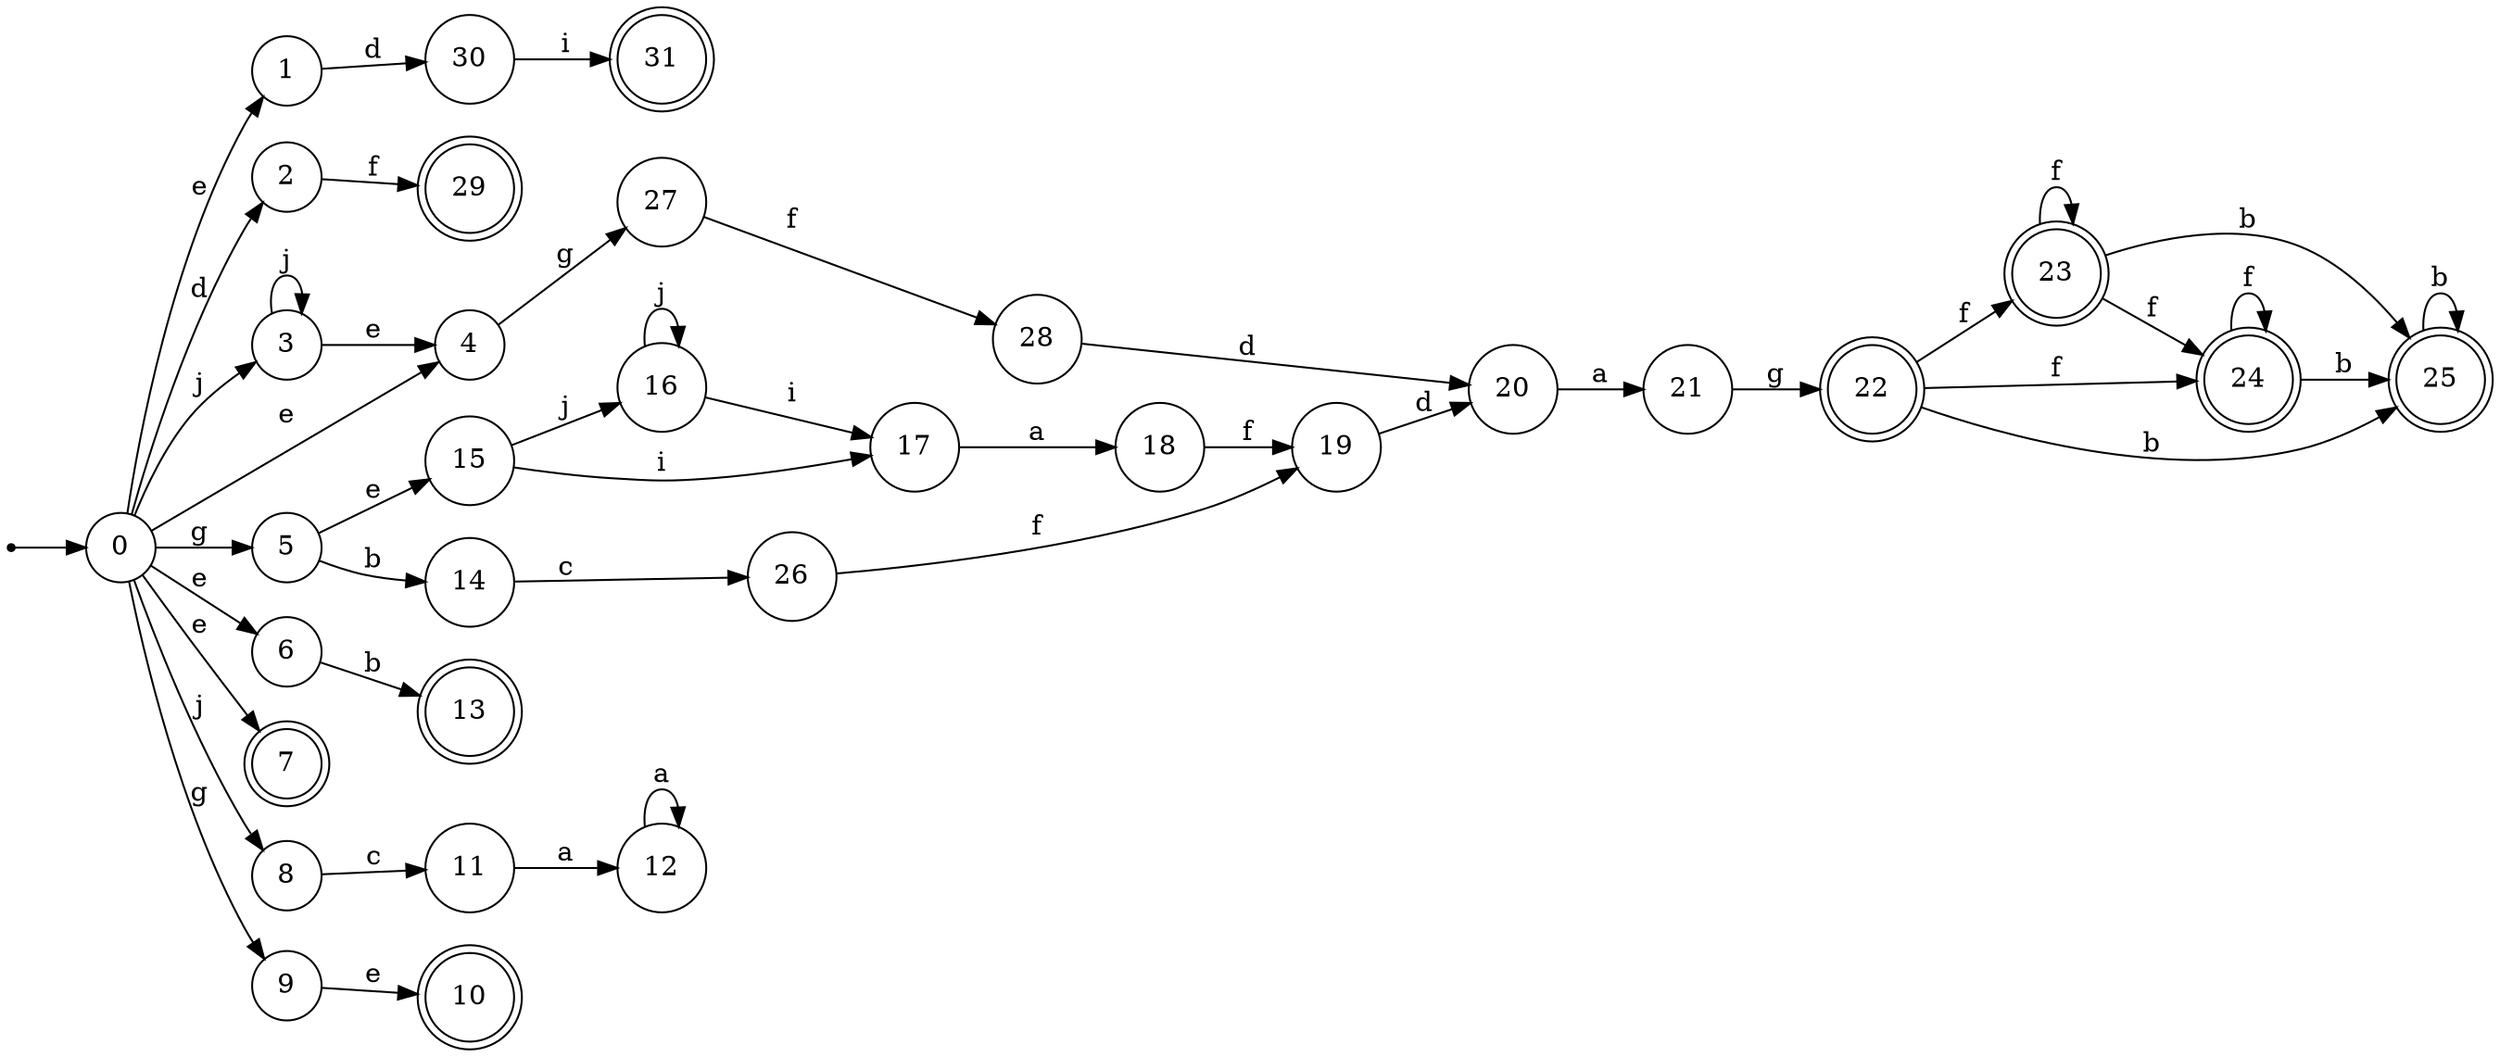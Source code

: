 digraph finite_state_machine {
rankdir=LR;
size="20,20";
node [shape = point]; "dummy0"
node [shape = circle]; "0";
"dummy0" -> "0";
node [shape = circle]; "1";
node [shape = circle]; "2";
node [shape = circle]; "3";
node [shape = circle]; "4";
node [shape = circle]; "5";
node [shape = circle]; "6";
node [shape = doublecircle]; "7";node [shape = circle]; "8";
node [shape = circle]; "9";
node [shape = doublecircle]; "10";node [shape = circle]; "11";
node [shape = circle]; "12";
node [shape = doublecircle]; "13";node [shape = circle]; "14";
node [shape = circle]; "15";
node [shape = circle]; "16";
node [shape = circle]; "17";
node [shape = circle]; "18";
node [shape = circle]; "19";
node [shape = circle]; "20";
node [shape = circle]; "21";
node [shape = doublecircle]; "22";node [shape = doublecircle]; "23";node [shape = doublecircle]; "24";node [shape = doublecircle]; "25";node [shape = circle]; "26";
node [shape = circle]; "27";
node [shape = circle]; "28";
node [shape = doublecircle]; "29";node [shape = circle]; "30";
node [shape = doublecircle]; "31";"0" -> "1" [label = "e"];
 "0" -> "4" [label = "e"];
 "0" -> "6" [label = "e"];
 "0" -> "7" [label = "e"];
 "0" -> "2" [label = "d"];
 "0" -> "8" [label = "j"];
 "0" -> "3" [label = "j"];
 "0" -> "9" [label = "g"];
 "0" -> "5" [label = "g"];
 "9" -> "10" [label = "e"];
 "8" -> "11" [label = "c"];
 "11" -> "12" [label = "a"];
 "12" -> "12" [label = "a"];
 "6" -> "13" [label = "b"];
 "5" -> "14" [label = "b"];
 "5" -> "15" [label = "e"];
 "15" -> "16" [label = "j"];
 "15" -> "17" [label = "i"];
 "17" -> "18" [label = "a"];
 "18" -> "19" [label = "f"];
 "19" -> "20" [label = "d"];
 "20" -> "21" [label = "a"];
 "21" -> "22" [label = "g"];
 "22" -> "24" [label = "f"];
 "22" -> "23" [label = "f"];
 "22" -> "25" [label = "b"];
 "25" -> "25" [label = "b"];
 "24" -> "24" [label = "f"];
 "24" -> "25" [label = "b"];
 "23" -> "24" [label = "f"];
 "23" -> "23" [label = "f"];
 "23" -> "25" [label = "b"];
 "16" -> "16" [label = "j"];
 "16" -> "17" [label = "i"];
 "14" -> "26" [label = "c"];
 "26" -> "19" [label = "f"];
 "4" -> "27" [label = "g"];
 "27" -> "28" [label = "f"];
 "28" -> "20" [label = "d"];
 "3" -> "3" [label = "j"];
 "3" -> "4" [label = "e"];
 "2" -> "29" [label = "f"];
 "1" -> "30" [label = "d"];
 "30" -> "31" [label = "i"];
 }
